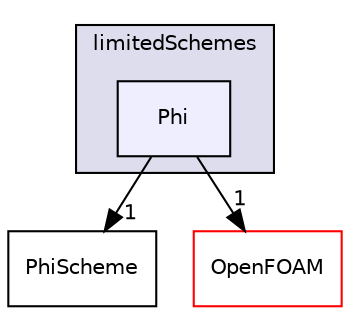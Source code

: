 digraph "src/finiteVolume/interpolation/surfaceInterpolation/limitedSchemes/Phi" {
  bgcolor=transparent;
  compound=true
  node [ fontsize="10", fontname="Helvetica"];
  edge [ labelfontsize="10", labelfontname="Helvetica"];
  subgraph clusterdir_3b094e1ce2b3f641da0071aec2c4e694 {
    graph [ bgcolor="#ddddee", pencolor="black", label="limitedSchemes" fontname="Helvetica", fontsize="10", URL="dir_3b094e1ce2b3f641da0071aec2c4e694.html"]
  dir_349f088ea6788b4a33c2ad496381c083 [shape=box, label="Phi", style="filled", fillcolor="#eeeeff", pencolor="black", URL="dir_349f088ea6788b4a33c2ad496381c083.html"];
  }
  dir_947c2e66dae27c0a8bdd797802b3a770 [shape=box label="PhiScheme" URL="dir_947c2e66dae27c0a8bdd797802b3a770.html"];
  dir_c5473ff19b20e6ec4dfe5c310b3778a8 [shape=box label="OpenFOAM" color="red" URL="dir_c5473ff19b20e6ec4dfe5c310b3778a8.html"];
  dir_349f088ea6788b4a33c2ad496381c083->dir_947c2e66dae27c0a8bdd797802b3a770 [headlabel="1", labeldistance=1.5 headhref="dir_001203_001204.html"];
  dir_349f088ea6788b4a33c2ad496381c083->dir_c5473ff19b20e6ec4dfe5c310b3778a8 [headlabel="1", labeldistance=1.5 headhref="dir_001203_001897.html"];
}
